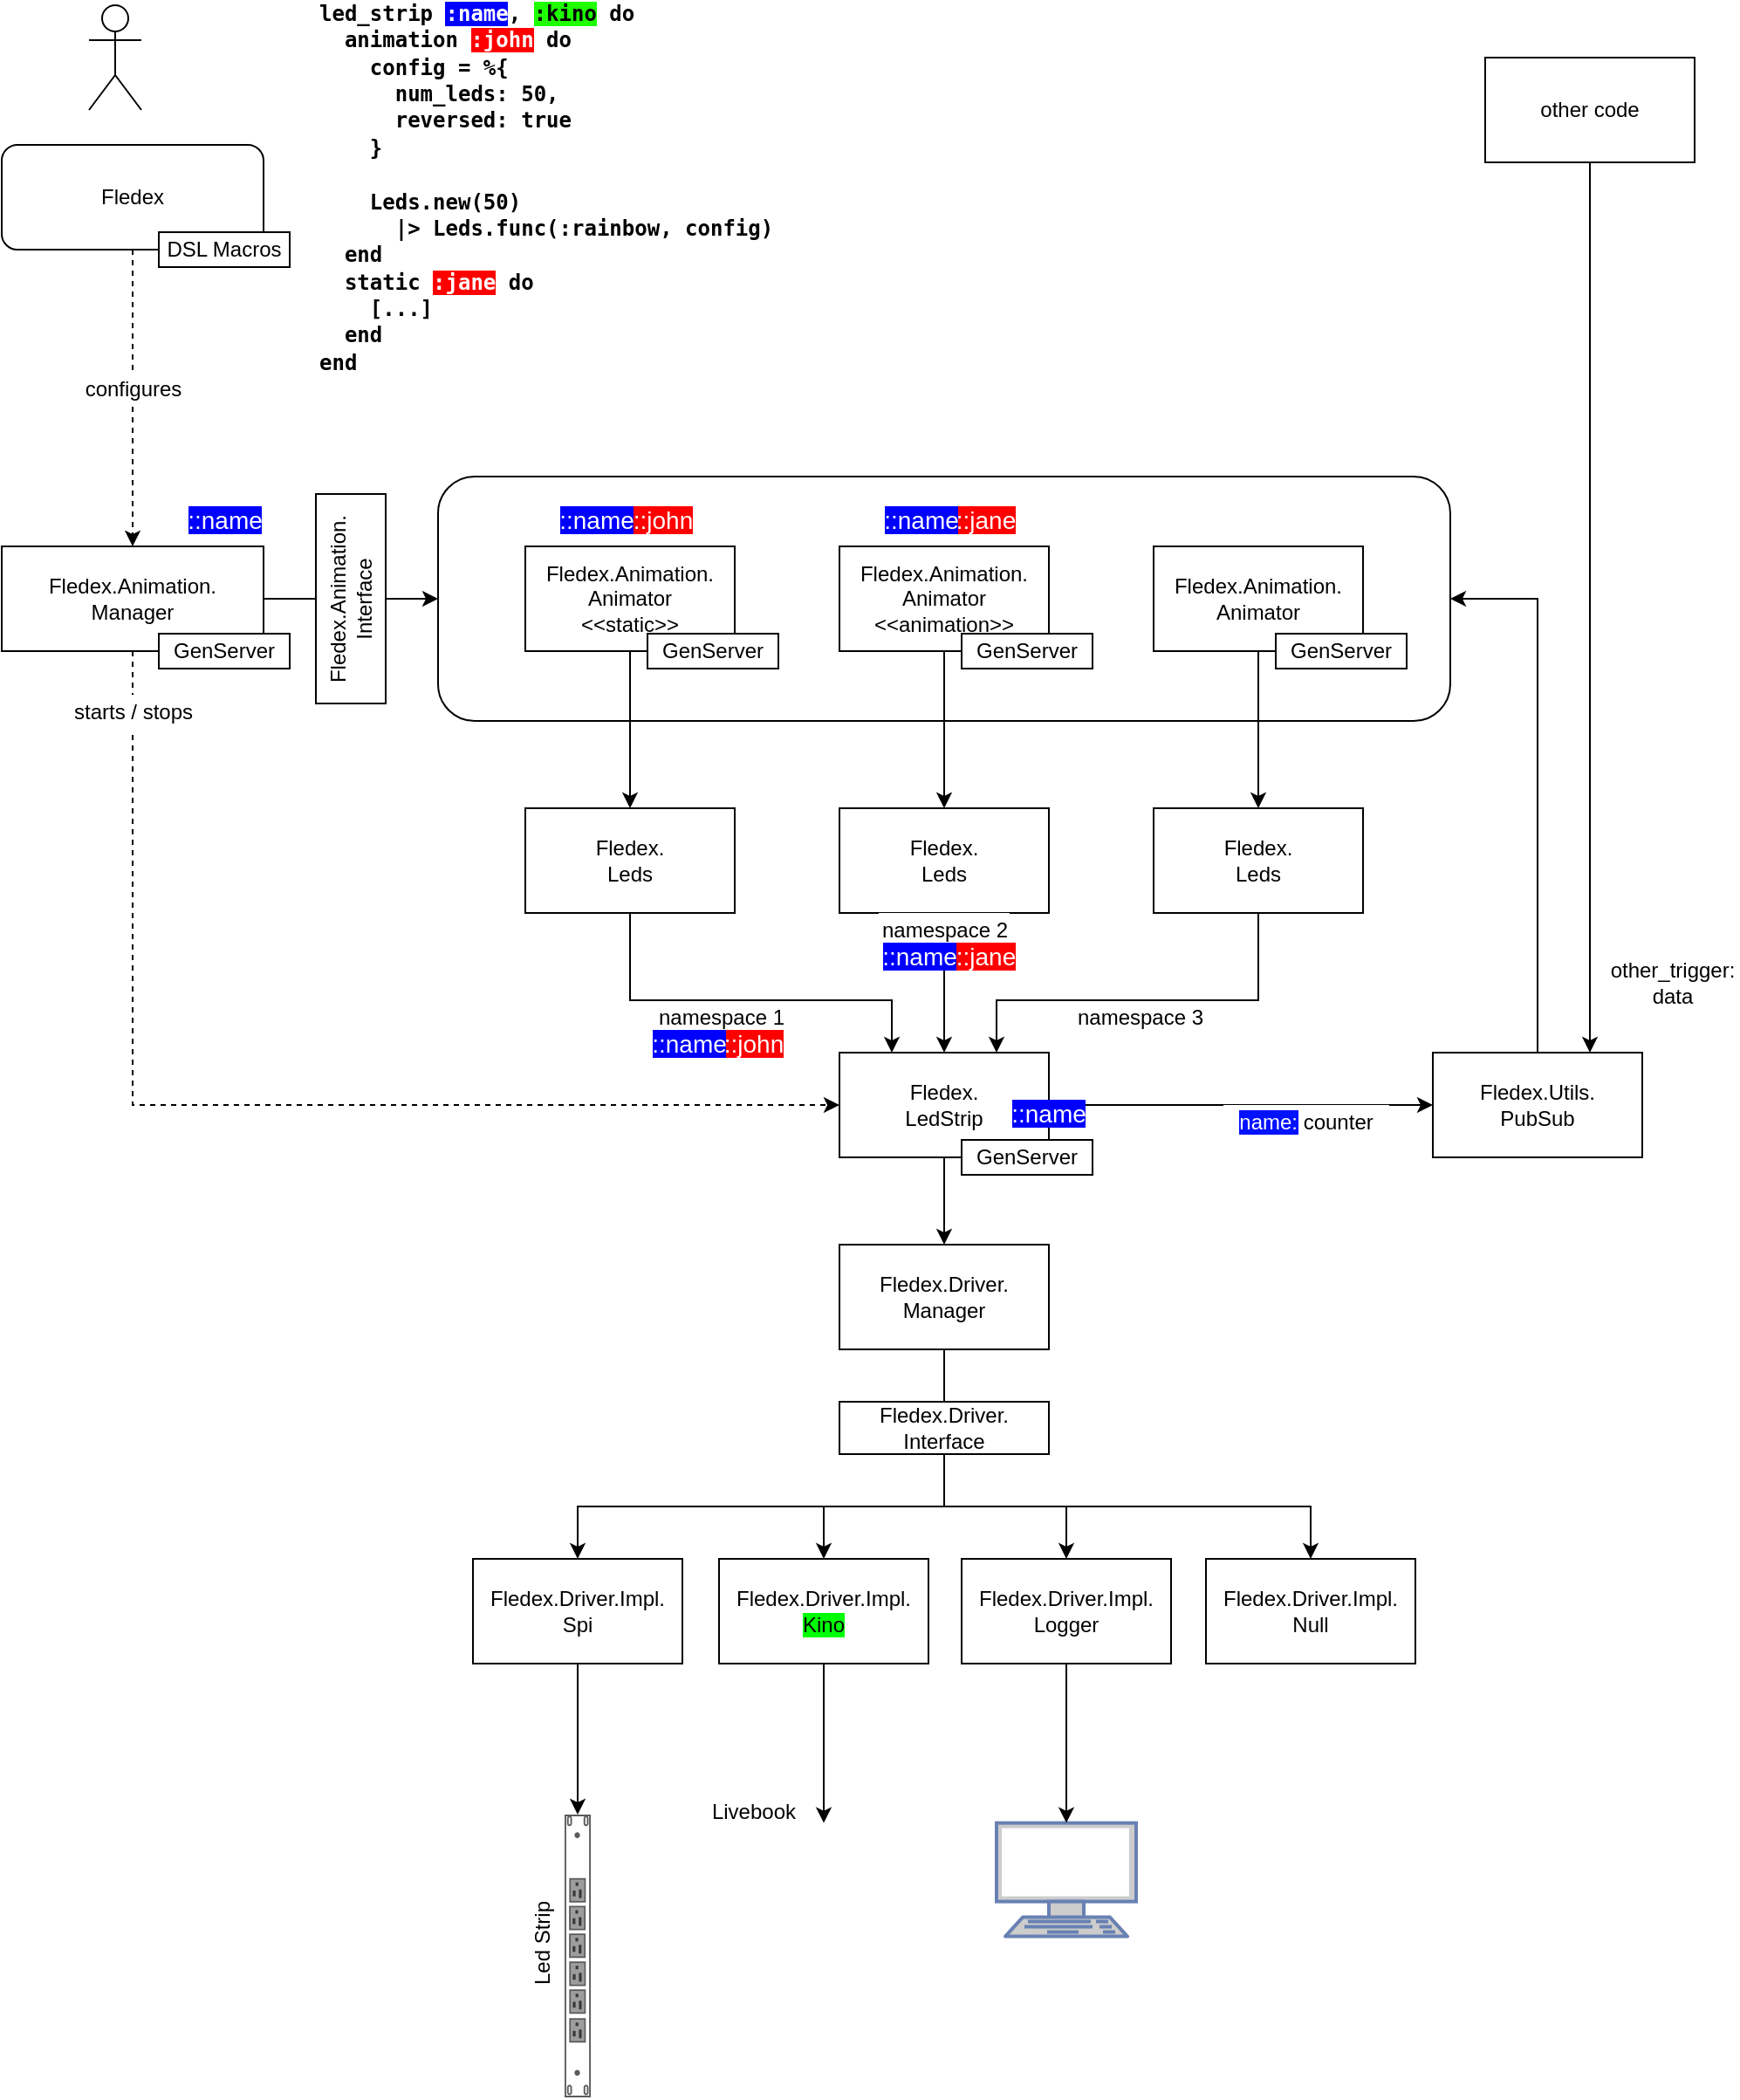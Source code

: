 <mxfile version="20.8.16" type="device"><diagram name="Fledex" id="F1ZfpqSXn9MnrOpPnMbP"><mxGraphModel dx="1844" dy="1730" grid="1" gridSize="10" guides="1" tooltips="1" connect="1" arrows="1" fold="1" page="1" pageScale="1" pageWidth="850" pageHeight="1100" math="0" shadow="0"><root><mxCell id="0"/><mxCell id="1" parent="0"/><mxCell id="jJN_8n9V3PVKYXg5NKCQ-39" value="namespace 3" style="rounded=0;whiteSpace=wrap;html=1;labelBackgroundColor=none;fontColor=#000000;strokeColor=none;" parent="1" vertex="1"><mxGeometry x="495" y="130" width="75" height="20" as="geometry"/></mxCell><mxCell id="jJN_8n9V3PVKYXg5NKCQ-57" value="" style="rounded=1;whiteSpace=wrap;html=1;labelBackgroundColor=none;fontColor=#000000;" parent="1" vertex="1"><mxGeometry x="130" y="-170" width="580" height="140" as="geometry"/></mxCell><mxCell id="jJN_8n9V3PVKYXg5NKCQ-33" value="namespace 1" style="rounded=0;whiteSpace=wrap;html=1;labelBackgroundColor=none;fontColor=#000000;strokeColor=none;" parent="1" vertex="1"><mxGeometry x="255" y="130" width="75" height="20" as="geometry"/></mxCell><mxCell id="jJN_8n9V3PVKYXg5NKCQ-20" value="" style="group" parent="1" vertex="1" connectable="0"><mxGeometry x="150" y="290" width="540" height="468.5" as="geometry"/></mxCell><mxCell id="jJN_8n9V3PVKYXg5NKCQ-1" value="" style="strokeColor=#666666;html=1;labelPosition=right;align=left;spacingLeft=15;shadow=0;dashed=0;outlineConnect=0;shape=mxgraph.rack.dell.power_strip;rotation=90;" parent="jJN_8n9V3PVKYXg5NKCQ-20" vertex="1"><mxGeometry x="-21" y="380" width="162" height="15" as="geometry"/></mxCell><mxCell id="jJN_8n9V3PVKYXg5NKCQ-3" style="edgeStyle=orthogonalEdgeStyle;rounded=0;orthogonalLoop=1;jettySize=auto;html=1;fontColor=#000000;" parent="jJN_8n9V3PVKYXg5NKCQ-20" source="jJN_8n9V3PVKYXg5NKCQ-2" target="jJN_8n9V3PVKYXg5NKCQ-1" edge="1"><mxGeometry relative="1" as="geometry"/></mxCell><mxCell id="jJN_8n9V3PVKYXg5NKCQ-2" value="Fledex.Driver.Impl.&lt;br&gt;Spi" style="rounded=0;whiteSpace=wrap;html=1;" parent="jJN_8n9V3PVKYXg5NKCQ-20" vertex="1"><mxGeometry y="160" width="120" height="60" as="geometry"/></mxCell><mxCell id="jJN_8n9V3PVKYXg5NKCQ-4" value="Fledex.Driver.Impl.&lt;br&gt;&lt;span style=&quot;background-color: rgb(0, 255, 4);&quot;&gt;Kino&lt;/span&gt;" style="rounded=0;whiteSpace=wrap;html=1;" parent="jJN_8n9V3PVKYXg5NKCQ-20" vertex="1"><mxGeometry x="141" y="160" width="120" height="60" as="geometry"/></mxCell><mxCell id="jJN_8n9V3PVKYXg5NKCQ-5" value="Fledex.Driver.Impl.&lt;br&gt;Logger" style="rounded=0;whiteSpace=wrap;html=1;" parent="jJN_8n9V3PVKYXg5NKCQ-20" vertex="1"><mxGeometry x="280" y="160" width="120" height="60" as="geometry"/></mxCell><mxCell id="jJN_8n9V3PVKYXg5NKCQ-6" value="" style="fontColor=#0066CC;verticalAlign=top;verticalLabelPosition=bottom;labelPosition=center;align=center;html=1;outlineConnect=0;fillColor=#CCCCCC;strokeColor=#6881B3;gradientColor=none;gradientDirection=north;strokeWidth=2;shape=mxgraph.networks.terminal;labelBackgroundColor=none;" parent="jJN_8n9V3PVKYXg5NKCQ-20" vertex="1"><mxGeometry x="300" y="311.31" width="80" height="65" as="geometry"/></mxCell><mxCell id="jJN_8n9V3PVKYXg5NKCQ-7" style="edgeStyle=orthogonalEdgeStyle;rounded=0;orthogonalLoop=1;jettySize=auto;html=1;entryX=0.5;entryY=0;entryDx=0;entryDy=0;entryPerimeter=0;fontColor=#000000;" parent="jJN_8n9V3PVKYXg5NKCQ-20" source="jJN_8n9V3PVKYXg5NKCQ-5" target="jJN_8n9V3PVKYXg5NKCQ-6" edge="1"><mxGeometry relative="1" as="geometry"/></mxCell><mxCell id="jJN_8n9V3PVKYXg5NKCQ-12" value="" style="shape=image;imageAspect=0;aspect=fixed;verticalLabelPosition=bottom;verticalAlign=top;labelBackgroundColor=none;fontColor=#000000;image=https://d33wubrfki0l68.cloudfront.net/855d6cd6e232f65ab55177f22a54cb3b48766cb0/2a8a7/_astro/welcome-to-livebook.414c9640_z1x0p7k.webp;" parent="jJN_8n9V3PVKYXg5NKCQ-20" vertex="1"><mxGeometry x="131" y="311.31" width="140" height="82.38" as="geometry"/></mxCell><mxCell id="jJN_8n9V3PVKYXg5NKCQ-13" style="edgeStyle=orthogonalEdgeStyle;rounded=0;orthogonalLoop=1;jettySize=auto;html=1;entryX=0.5;entryY=0;entryDx=0;entryDy=0;fontColor=#000000;" parent="jJN_8n9V3PVKYXg5NKCQ-20" source="jJN_8n9V3PVKYXg5NKCQ-4" target="jJN_8n9V3PVKYXg5NKCQ-12" edge="1"><mxGeometry relative="1" as="geometry"/></mxCell><mxCell id="jJN_8n9V3PVKYXg5NKCQ-14" value="Fledex.Driver.Impl.&lt;br&gt;Null" style="rounded=0;whiteSpace=wrap;html=1;" parent="jJN_8n9V3PVKYXg5NKCQ-20" vertex="1"><mxGeometry x="420" y="160" width="120" height="60" as="geometry"/></mxCell><mxCell id="jJN_8n9V3PVKYXg5NKCQ-24" value="Livebook" style="text;html=1;strokeColor=none;fillColor=none;align=center;verticalAlign=middle;whiteSpace=wrap;rounded=0;fontColor=#000000;" parent="jJN_8n9V3PVKYXg5NKCQ-20" vertex="1"><mxGeometry x="131" y="290.0" width="60" height="30" as="geometry"/></mxCell><mxCell id="jJN_8n9V3PVKYXg5NKCQ-25" value="Led Strip" style="text;html=1;strokeColor=none;fillColor=none;align=center;verticalAlign=middle;whiteSpace=wrap;rounded=0;fontColor=#000000;rotation=-90;" parent="jJN_8n9V3PVKYXg5NKCQ-20" vertex="1"><mxGeometry x="10" y="365" width="60" height="30" as="geometry"/></mxCell><mxCell id="hxW7dS9Z-QAscu65tSCw-1" value="Fledex.Driver.&lt;br&gt;Manager" style="rounded=0;whiteSpace=wrap;html=1;labelBackgroundColor=none;fontColor=#000000;" vertex="1" parent="jJN_8n9V3PVKYXg5NKCQ-20"><mxGeometry x="210" y="-20" width="120" height="60" as="geometry"/></mxCell><mxCell id="jJN_8n9V3PVKYXg5NKCQ-16" style="edgeStyle=orthogonalEdgeStyle;rounded=0;orthogonalLoop=1;jettySize=auto;html=1;fontColor=#000000;exitX=0.5;exitY=1;exitDx=0;exitDy=0;" parent="jJN_8n9V3PVKYXg5NKCQ-20" source="hxW7dS9Z-QAscu65tSCw-1" target="jJN_8n9V3PVKYXg5NKCQ-2" edge="1"><mxGeometry relative="1" as="geometry"><Array as="points"><mxPoint x="270" y="130"/><mxPoint x="60" y="130"/></Array></mxGeometry></mxCell><mxCell id="jJN_8n9V3PVKYXg5NKCQ-17" style="edgeStyle=orthogonalEdgeStyle;rounded=0;orthogonalLoop=1;jettySize=auto;html=1;entryX=0.5;entryY=0;entryDx=0;entryDy=0;fontColor=#000000;exitX=0.5;exitY=1;exitDx=0;exitDy=0;" parent="jJN_8n9V3PVKYXg5NKCQ-20" source="hxW7dS9Z-QAscu65tSCw-1" target="jJN_8n9V3PVKYXg5NKCQ-4" edge="1"><mxGeometry relative="1" as="geometry"><Array as="points"><mxPoint x="270" y="130"/><mxPoint x="201" y="130"/></Array></mxGeometry></mxCell><mxCell id="jJN_8n9V3PVKYXg5NKCQ-18" style="edgeStyle=orthogonalEdgeStyle;rounded=0;orthogonalLoop=1;jettySize=auto;html=1;entryX=0.5;entryY=0;entryDx=0;entryDy=0;fontColor=#000000;exitX=0.5;exitY=1;exitDx=0;exitDy=0;" parent="jJN_8n9V3PVKYXg5NKCQ-20" source="hxW7dS9Z-QAscu65tSCw-1" target="jJN_8n9V3PVKYXg5NKCQ-5" edge="1"><mxGeometry relative="1" as="geometry"><Array as="points"><mxPoint x="270" y="130"/><mxPoint x="340" y="130"/></Array><mxPoint x="330" y="130" as="sourcePoint"/></mxGeometry></mxCell><mxCell id="jJN_8n9V3PVKYXg5NKCQ-19" style="edgeStyle=orthogonalEdgeStyle;rounded=0;orthogonalLoop=1;jettySize=auto;html=1;entryX=0.5;entryY=0;entryDx=0;entryDy=0;fontColor=#000000;exitX=0.5;exitY=1;exitDx=0;exitDy=0;" parent="jJN_8n9V3PVKYXg5NKCQ-20" source="hxW7dS9Z-QAscu65tSCw-1" target="jJN_8n9V3PVKYXg5NKCQ-14" edge="1"><mxGeometry relative="1" as="geometry"><Array as="points"><mxPoint x="270" y="130"/><mxPoint x="480" y="130"/></Array></mxGeometry></mxCell><mxCell id="jJN_8n9V3PVKYXg5NKCQ-15" value="Fledex.Driver.&lt;br&gt;Interface" style="rounded=0;whiteSpace=wrap;html=1;labelBackgroundColor=none;fontColor=#000000;" parent="jJN_8n9V3PVKYXg5NKCQ-20" vertex="1"><mxGeometry x="210" y="70" width="120" height="30" as="geometry"/></mxCell><mxCell id="IlTwNVNuygPdYEifKuS2-1" style="edgeStyle=orthogonalEdgeStyle;rounded=0;orthogonalLoop=1;jettySize=auto;html=1;" parent="1" source="jJN_8n9V3PVKYXg5NKCQ-21" edge="1"><mxGeometry relative="1" as="geometry"><mxPoint x="700" y="190" as="targetPoint"/></mxGeometry></mxCell><mxCell id="hxW7dS9Z-QAscu65tSCw-3" style="edgeStyle=orthogonalEdgeStyle;rounded=0;orthogonalLoop=1;jettySize=auto;html=1;entryX=0.5;entryY=0;entryDx=0;entryDy=0;" edge="1" parent="1" source="jJN_8n9V3PVKYXg5NKCQ-21" target="hxW7dS9Z-QAscu65tSCw-1"><mxGeometry relative="1" as="geometry"/></mxCell><mxCell id="jJN_8n9V3PVKYXg5NKCQ-21" value="Fledex.&lt;br&gt;LedStrip" style="rounded=0;whiteSpace=wrap;html=1;labelBackgroundColor=none;fontColor=#000000;" parent="1" vertex="1"><mxGeometry x="360" y="160" width="120" height="60" as="geometry"/></mxCell><mxCell id="jJN_8n9V3PVKYXg5NKCQ-23" value="GenServer" style="rounded=0;whiteSpace=wrap;html=1;labelBackgroundColor=none;fontColor=#000000;" parent="1" vertex="1"><mxGeometry x="430" y="210" width="75" height="20" as="geometry"/></mxCell><mxCell id="jJN_8n9V3PVKYXg5NKCQ-31" style="edgeStyle=orthogonalEdgeStyle;rounded=0;orthogonalLoop=1;jettySize=auto;html=1;entryX=0.25;entryY=0;entryDx=0;entryDy=0;fontColor=#000000;exitX=0.5;exitY=1;exitDx=0;exitDy=0;" parent="1" source="jJN_8n9V3PVKYXg5NKCQ-27" target="jJN_8n9V3PVKYXg5NKCQ-21" edge="1"><mxGeometry relative="1" as="geometry"><Array as="points"><mxPoint x="240" y="130"/><mxPoint x="390" y="130"/></Array></mxGeometry></mxCell><mxCell id="jJN_8n9V3PVKYXg5NKCQ-27" value="Fledex.&lt;br&gt;Leds" style="rounded=0;whiteSpace=wrap;html=1;labelBackgroundColor=none;fontColor=#000000;" parent="1" vertex="1"><mxGeometry x="180" y="20" width="120" height="60" as="geometry"/></mxCell><mxCell id="jJN_8n9V3PVKYXg5NKCQ-30" style="edgeStyle=orthogonalEdgeStyle;rounded=0;orthogonalLoop=1;jettySize=auto;html=1;entryX=0.5;entryY=0;entryDx=0;entryDy=0;fontColor=#000000;startArrow=none;exitX=0.5;exitY=0;exitDx=0;exitDy=0;" parent="1" source="jJN_8n9V3PVKYXg5NKCQ-37" target="jJN_8n9V3PVKYXg5NKCQ-21" edge="1"><mxGeometry relative="1" as="geometry"><Array as="points"><mxPoint x="420" y="90"/><mxPoint x="420" y="90"/></Array></mxGeometry></mxCell><mxCell id="jJN_8n9V3PVKYXg5NKCQ-28" value="Fledex.&lt;br&gt;Leds" style="rounded=0;whiteSpace=wrap;html=1;labelBackgroundColor=none;fontColor=#000000;" parent="1" vertex="1"><mxGeometry x="360" y="20" width="120" height="60" as="geometry"/></mxCell><mxCell id="jJN_8n9V3PVKYXg5NKCQ-32" style="edgeStyle=orthogonalEdgeStyle;rounded=0;orthogonalLoop=1;jettySize=auto;html=1;entryX=0.75;entryY=0;entryDx=0;entryDy=0;fontColor=#000000;exitX=0.5;exitY=1;exitDx=0;exitDy=0;" parent="1" source="jJN_8n9V3PVKYXg5NKCQ-29" target="jJN_8n9V3PVKYXg5NKCQ-21" edge="1"><mxGeometry relative="1" as="geometry"><Array as="points"><mxPoint x="600" y="130"/><mxPoint x="450" y="130"/></Array></mxGeometry></mxCell><mxCell id="jJN_8n9V3PVKYXg5NKCQ-29" value="Fledex.&lt;br&gt;Leds" style="rounded=0;whiteSpace=wrap;html=1;labelBackgroundColor=none;fontColor=#000000;" parent="1" vertex="1"><mxGeometry x="540" y="20" width="120" height="60" as="geometry"/></mxCell><mxCell id="jJN_8n9V3PVKYXg5NKCQ-37" value="namespace 2" style="rounded=0;whiteSpace=wrap;html=1;labelBackgroundColor=none;fontColor=#000000;strokeColor=none;" parent="1" vertex="1"><mxGeometry x="382.5" y="80" width="75" height="20" as="geometry"/></mxCell><mxCell id="jJN_8n9V3PVKYXg5NKCQ-47" value="" style="group" parent="1" vertex="1" connectable="0"><mxGeometry x="180" y="-130" width="255" height="190" as="geometry"/></mxCell><mxCell id="jJN_8n9V3PVKYXg5NKCQ-45" value="Fledex.Animation.&lt;br&gt;Animator&lt;br&gt;&amp;lt;&amp;lt;static&amp;gt;&amp;gt;" style="rounded=0;whiteSpace=wrap;html=1;labelBackgroundColor=none;fontColor=#000000;" parent="jJN_8n9V3PVKYXg5NKCQ-47" vertex="1"><mxGeometry width="120" height="60" as="geometry"/></mxCell><mxCell id="jJN_8n9V3PVKYXg5NKCQ-46" value="GenServer" style="rounded=0;whiteSpace=wrap;html=1;labelBackgroundColor=none;fontColor=#000000;" parent="jJN_8n9V3PVKYXg5NKCQ-47" vertex="1"><mxGeometry x="70" y="50" width="75" height="20" as="geometry"/></mxCell><mxCell id="jJN_8n9V3PVKYXg5NKCQ-48" style="edgeStyle=orthogonalEdgeStyle;rounded=0;orthogonalLoop=1;jettySize=auto;html=1;entryX=0.5;entryY=0;entryDx=0;entryDy=0;fontColor=#000000;" parent="1" source="jJN_8n9V3PVKYXg5NKCQ-45" target="jJN_8n9V3PVKYXg5NKCQ-27" edge="1"><mxGeometry relative="1" as="geometry"/></mxCell><mxCell id="jJN_8n9V3PVKYXg5NKCQ-49" value="" style="group" parent="1" vertex="1" connectable="0"><mxGeometry x="360" y="-130" width="145" height="70" as="geometry"/></mxCell><mxCell id="jJN_8n9V3PVKYXg5NKCQ-50" value="Fledex.Animation.&lt;br&gt;Animator&lt;br&gt;&amp;lt;&amp;lt;animation&amp;gt;&amp;gt;" style="rounded=0;whiteSpace=wrap;html=1;labelBackgroundColor=none;fontColor=#000000;" parent="jJN_8n9V3PVKYXg5NKCQ-49" vertex="1"><mxGeometry width="120" height="60" as="geometry"/></mxCell><mxCell id="jJN_8n9V3PVKYXg5NKCQ-51" value="GenServer" style="rounded=0;whiteSpace=wrap;html=1;labelBackgroundColor=none;fontColor=#000000;" parent="jJN_8n9V3PVKYXg5NKCQ-49" vertex="1"><mxGeometry x="70" y="50" width="75" height="20" as="geometry"/></mxCell><mxCell id="jJN_8n9V3PVKYXg5NKCQ-52" style="edgeStyle=orthogonalEdgeStyle;rounded=0;orthogonalLoop=1;jettySize=auto;html=1;fontColor=#000000;" parent="1" source="jJN_8n9V3PVKYXg5NKCQ-50" target="jJN_8n9V3PVKYXg5NKCQ-28" edge="1"><mxGeometry relative="1" as="geometry"/></mxCell><mxCell id="jJN_8n9V3PVKYXg5NKCQ-53" value="" style="group" parent="1" vertex="1" connectable="0"><mxGeometry x="540" y="-130" width="145" height="70" as="geometry"/></mxCell><mxCell id="jJN_8n9V3PVKYXg5NKCQ-54" value="Fledex.Animation.&lt;br&gt;Animator" style="rounded=0;whiteSpace=wrap;html=1;labelBackgroundColor=none;fontColor=#000000;" parent="jJN_8n9V3PVKYXg5NKCQ-53" vertex="1"><mxGeometry width="120" height="60" as="geometry"/></mxCell><mxCell id="jJN_8n9V3PVKYXg5NKCQ-55" value="GenServer" style="rounded=0;whiteSpace=wrap;html=1;labelBackgroundColor=none;fontColor=#000000;" parent="jJN_8n9V3PVKYXg5NKCQ-53" vertex="1"><mxGeometry x="70" y="50" width="75" height="20" as="geometry"/></mxCell><mxCell id="jJN_8n9V3PVKYXg5NKCQ-56" style="edgeStyle=orthogonalEdgeStyle;rounded=0;orthogonalLoop=1;jettySize=auto;html=1;fontColor=#000000;" parent="1" source="jJN_8n9V3PVKYXg5NKCQ-54" target="jJN_8n9V3PVKYXg5NKCQ-29" edge="1"><mxGeometry relative="1" as="geometry"/></mxCell><mxCell id="jJN_8n9V3PVKYXg5NKCQ-59" style="edgeStyle=orthogonalEdgeStyle;rounded=0;orthogonalLoop=1;jettySize=auto;html=1;entryX=0;entryY=0.5;entryDx=0;entryDy=0;fontColor=#000000;" parent="1" source="jJN_8n9V3PVKYXg5NKCQ-58" target="jJN_8n9V3PVKYXg5NKCQ-57" edge="1"><mxGeometry relative="1" as="geometry"/></mxCell><mxCell id="lqnnQLTP2gQExWdT0rWo-1" style="edgeStyle=orthogonalEdgeStyle;rounded=0;orthogonalLoop=1;jettySize=auto;html=1;entryX=0;entryY=0.5;entryDx=0;entryDy=0;dashed=1;exitX=0.5;exitY=1;exitDx=0;exitDy=0;" parent="1" source="jJN_8n9V3PVKYXg5NKCQ-58" target="jJN_8n9V3PVKYXg5NKCQ-21" edge="1"><mxGeometry relative="1" as="geometry"><Array as="points"><mxPoint x="-45" y="190"/></Array></mxGeometry></mxCell><mxCell id="jJN_8n9V3PVKYXg5NKCQ-58" value="Fledex.Animation.&lt;br&gt;Manager" style="rounded=0;whiteSpace=wrap;html=1;labelBackgroundColor=none;fontColor=#000000;" parent="1" vertex="1"><mxGeometry x="-120" y="-130" width="150" height="60" as="geometry"/></mxCell><mxCell id="jJN_8n9V3PVKYXg5NKCQ-61" style="edgeStyle=orthogonalEdgeStyle;rounded=0;orthogonalLoop=1;jettySize=auto;html=1;entryX=0.5;entryY=0;entryDx=0;entryDy=0;fontColor=#000000;dashed=1;startArrow=none;" parent="1" source="jJN_8n9V3PVKYXg5NKCQ-63" target="jJN_8n9V3PVKYXg5NKCQ-58" edge="1"><mxGeometry relative="1" as="geometry"/></mxCell><mxCell id="jJN_8n9V3PVKYXg5NKCQ-60" value="Fledex" style="rounded=1;whiteSpace=wrap;html=1;labelBackgroundColor=none;fontColor=#000000;" parent="1" vertex="1"><mxGeometry x="-120" y="-360" width="150" height="60" as="geometry"/></mxCell><mxCell id="jJN_8n9V3PVKYXg5NKCQ-62" value="DSL Macros" style="rounded=0;whiteSpace=wrap;html=1;labelBackgroundColor=none;fontColor=#000000;" parent="1" vertex="1"><mxGeometry x="-30" y="-310" width="75" height="20" as="geometry"/></mxCell><mxCell id="jJN_8n9V3PVKYXg5NKCQ-64" value="" style="shape=umlActor;verticalLabelPosition=bottom;verticalAlign=top;html=1;outlineConnect=0;labelBackgroundColor=none;fontColor=#000000;" parent="1" vertex="1"><mxGeometry x="-70" y="-440" width="30" height="60" as="geometry"/></mxCell><mxCell id="jJN_8n9V3PVKYXg5NKCQ-65" value="&lt;div style=&quot;font-family: JetBrains, &amp;quot;Droid Sans Mono&amp;quot;, &amp;quot;monospace&amp;quot;, monospace, &amp;quot;Droid Sans Mono&amp;quot;, &amp;quot;monospace&amp;quot;, monospace; line-height: 128%;&quot;&gt;&lt;div style=&quot;line-height: 128%;&quot;&gt;&lt;b&gt;led_strip &lt;span style=&quot;background-color: rgb(0, 0, 255);&quot;&gt;&lt;font style=&quot;font-size: 12px;&quot; color=&quot;#ffffff&quot;&gt;:name&lt;/font&gt;&lt;/span&gt;, &lt;span style=&quot;background-color: rgb(30, 255, 0);&quot;&gt;:kino&lt;/span&gt; do&lt;/b&gt;&lt;/div&gt;&lt;div style=&quot;line-height: 128%;&quot;&gt;&lt;b&gt;&amp;nbsp; animation&amp;nbsp;&lt;span style=&quot;background-color: rgb(255, 0, 0);&quot;&gt;&lt;font style=&quot;font-size: 12px;&quot; color=&quot;#ffffff&quot;&gt;:john&lt;/font&gt;&lt;/span&gt;&amp;nbsp;do&lt;/b&gt;&lt;/div&gt;&lt;div style=&quot;line-height: 128%;&quot;&gt;&lt;b&gt;&amp;nbsp; &amp;nbsp; config = %{&lt;/b&gt;&lt;/div&gt;&lt;div style=&quot;line-height: 128%;&quot;&gt;&lt;b&gt;&amp;nbsp; &amp;nbsp; &amp;nbsp; num_leds: 50,&lt;/b&gt;&lt;/div&gt;&lt;div style=&quot;line-height: 128%;&quot;&gt;&lt;b&gt;&amp;nbsp; &amp;nbsp; &amp;nbsp; reversed: true&lt;/b&gt;&lt;/div&gt;&lt;div style=&quot;line-height: 128%;&quot;&gt;&lt;b&gt;&amp;nbsp; &amp;nbsp; }&lt;/b&gt;&lt;/div&gt;&lt;b&gt;&lt;br&gt;&lt;/b&gt;&lt;div style=&quot;line-height: 128%;&quot;&gt;&lt;b&gt;&amp;nbsp; &amp;nbsp; Leds.new(50)&lt;/b&gt;&lt;/div&gt;&lt;div style=&quot;line-height: 128%;&quot;&gt;&lt;b&gt;&amp;nbsp; &amp;nbsp; &amp;nbsp; |&amp;gt; Leds.func(:rainbow, config)&lt;/b&gt;&lt;/div&gt;&lt;div style=&quot;line-height: 128%;&quot;&gt;&lt;b&gt;&amp;nbsp; end&lt;/b&gt;&lt;/div&gt;&lt;div style=&quot;line-height: 128%;&quot;&gt;&amp;nbsp; &lt;b&gt;static&amp;nbsp;&lt;font style=&quot;background-color: rgb(255, 0, 0); font-size: 12px;&quot; color=&quot;#ffffff&quot;&gt;:jane&lt;/font&gt; do&lt;/b&gt;&lt;/div&gt;&lt;div style=&quot;line-height: 128%;&quot;&gt;&lt;b&gt;&amp;nbsp; &amp;nbsp; [...]&lt;/b&gt;&lt;/div&gt;&lt;div style=&quot;line-height: 128%;&quot;&gt;&lt;b&gt;&amp;nbsp; end&lt;/b&gt;&lt;/div&gt;&lt;div style=&quot;line-height: 128%;&quot;&gt;&lt;b&gt;      end&lt;/b&gt;&lt;/div&gt;&lt;/div&gt;" style="text;html=1;strokeColor=none;fillColor=none;align=left;verticalAlign=middle;whiteSpace=wrap;rounded=0;fontColor=#000000;labelBackgroundColor=default;" parent="1" vertex="1"><mxGeometry x="60" y="-440" width="305" height="210" as="geometry"/></mxCell><mxCell id="jJN_8n9V3PVKYXg5NKCQ-67" value="&lt;span style=&quot;background-color: rgb(255, 0, 0); font-size: 14px;&quot;&gt;::jane&lt;/span&gt;" style="text;html=1;strokeColor=none;fillColor=none;align=center;verticalAlign=middle;whiteSpace=wrap;rounded=0;fontColor=#FFFFFF;" parent="1" vertex="1"><mxGeometry x="413.5" y="-160" width="60" height="30" as="geometry"/></mxCell><mxCell id="jJN_8n9V3PVKYXg5NKCQ-68" value="&lt;span style=&quot;background-color: rgb(255, 0, 0); font-size: 14px;&quot;&gt;::john&lt;/span&gt;" style="text;html=1;strokeColor=none;fillColor=none;align=center;verticalAlign=middle;whiteSpace=wrap;rounded=0;fontColor=#FFFFFF;" parent="1" vertex="1"><mxGeometry x="281.25" y="140" width="60" height="30" as="geometry"/></mxCell><mxCell id="jJN_8n9V3PVKYXg5NKCQ-69" value="&lt;span style=&quot;background-color: rgb(255, 0, 0); font-size: 14px;&quot;&gt;::jane&lt;/span&gt;" style="text;html=1;strokeColor=none;fillColor=none;align=center;verticalAlign=middle;whiteSpace=wrap;rounded=0;fontColor=#FFFFFF;" parent="1" vertex="1"><mxGeometry x="413.5" y="90" width="60" height="30" as="geometry"/></mxCell><mxCell id="jJN_8n9V3PVKYXg5NKCQ-72" value="&lt;span style=&quot;font-size: 14px; background-color: rgb(0, 0, 255);&quot;&gt;::name&lt;/span&gt;" style="text;html=1;strokeColor=none;fillColor=none;align=center;verticalAlign=middle;whiteSpace=wrap;rounded=0;fontColor=#FFFFFF;" parent="1" vertex="1"><mxGeometry x="243.75" y="140" width="60" height="30" as="geometry"/></mxCell><mxCell id="jJN_8n9V3PVKYXg5NKCQ-73" value="&lt;span style=&quot;font-size: 14px; background-color: rgb(0, 0, 255);&quot;&gt;::name&lt;/span&gt;" style="text;html=1;strokeColor=none;fillColor=none;align=center;verticalAlign=middle;whiteSpace=wrap;rounded=0;fontColor=#FFFFFF;" parent="1" vertex="1"><mxGeometry x="376" y="90" width="60" height="30" as="geometry"/></mxCell><mxCell id="jJN_8n9V3PVKYXg5NKCQ-76" value="&lt;span style=&quot;font-size: 14px; background-color: rgb(0, 0, 255);&quot;&gt;::name&lt;/span&gt;" style="text;html=1;strokeColor=none;fillColor=none;align=center;verticalAlign=middle;whiteSpace=wrap;rounded=0;fontColor=#FFFFFF;" parent="1" vertex="1"><mxGeometry x="377" y="-160" width="60" height="30" as="geometry"/></mxCell><mxCell id="jJN_8n9V3PVKYXg5NKCQ-78" value="&lt;span style=&quot;background-color: rgb(255, 0, 0); font-size: 14px;&quot;&gt;::john&lt;/span&gt;" style="text;html=1;strokeColor=none;fillColor=none;align=center;verticalAlign=middle;whiteSpace=wrap;rounded=0;fontColor=#FFFFFF;" parent="1" vertex="1"><mxGeometry x="228.75" y="-160" width="60" height="30" as="geometry"/></mxCell><mxCell id="jJN_8n9V3PVKYXg5NKCQ-79" value="&lt;span style=&quot;font-size: 14px; background-color: rgb(0, 0, 255);&quot;&gt;::name&lt;/span&gt;" style="text;html=1;strokeColor=none;fillColor=none;align=center;verticalAlign=middle;whiteSpace=wrap;rounded=0;fontColor=#FFFFFF;" parent="1" vertex="1"><mxGeometry x="191.25" y="-160" width="60" height="30" as="geometry"/></mxCell><mxCell id="jJN_8n9V3PVKYXg5NKCQ-71" value="&lt;span style=&quot;font-size: 14px; background-color: rgb(0, 0, 255);&quot;&gt;::name&lt;/span&gt;" style="text;html=1;strokeColor=none;fillColor=none;align=center;verticalAlign=middle;whiteSpace=wrap;rounded=0;fontColor=#FFFFFF;" parent="1" vertex="1"><mxGeometry x="450" y="180" width="60" height="30" as="geometry"/></mxCell><mxCell id="jJN_8n9V3PVKYXg5NKCQ-80" value="" style="edgeStyle=orthogonalEdgeStyle;rounded=0;orthogonalLoop=1;jettySize=auto;html=1;entryX=0.5;entryY=0;entryDx=0;entryDy=0;fontColor=#000000;dashed=1;endArrow=none;" parent="1" source="jJN_8n9V3PVKYXg5NKCQ-60" target="jJN_8n9V3PVKYXg5NKCQ-63" edge="1"><mxGeometry relative="1" as="geometry"><mxPoint x="-45" y="-300" as="sourcePoint"/><mxPoint x="-45" y="-130" as="targetPoint"/></mxGeometry></mxCell><mxCell id="jJN_8n9V3PVKYXg5NKCQ-63" value="configures" style="rounded=0;whiteSpace=wrap;html=1;labelBackgroundColor=none;fontColor=#000000;strokeColor=none;" parent="1" vertex="1"><mxGeometry x="-82.5" y="-230" width="75" height="20" as="geometry"/></mxCell><mxCell id="lqnnQLTP2gQExWdT0rWo-3" value="starts / stops" style="rounded=0;whiteSpace=wrap;html=1;labelBackgroundColor=none;fontColor=#000000;strokeColor=none;" parent="1" vertex="1"><mxGeometry x="-82.5" y="-45" width="75" height="20" as="geometry"/></mxCell><mxCell id="lqnnQLTP2gQExWdT0rWo-4" value="&lt;span style=&quot;font-size: 14px; background-color: rgb(0, 0, 255);&quot;&gt;::name&lt;/span&gt;" style="text;html=1;strokeColor=none;fillColor=none;align=center;verticalAlign=middle;whiteSpace=wrap;rounded=0;fontColor=#FFFFFF;" parent="1" vertex="1"><mxGeometry x="-22.5" y="-160" width="60" height="30" as="geometry"/></mxCell><mxCell id="lqnnQLTP2gQExWdT0rWo-5" value="GenServer" style="rounded=0;whiteSpace=wrap;html=1;labelBackgroundColor=none;fontColor=#000000;" parent="1" vertex="1"><mxGeometry x="-30" y="-80" width="75" height="20" as="geometry"/></mxCell><mxCell id="IlTwNVNuygPdYEifKuS2-3" style="edgeStyle=orthogonalEdgeStyle;rounded=0;orthogonalLoop=1;jettySize=auto;html=1;entryX=1;entryY=0.5;entryDx=0;entryDy=0;" parent="1" source="IlTwNVNuygPdYEifKuS2-2" target="jJN_8n9V3PVKYXg5NKCQ-57" edge="1"><mxGeometry relative="1" as="geometry"><mxPoint x="730" as="targetPoint"/></mxGeometry></mxCell><mxCell id="IlTwNVNuygPdYEifKuS2-2" value="Fledex.Utils.&lt;br&gt;PubSub" style="rounded=0;whiteSpace=wrap;html=1;labelBackgroundColor=none;fontColor=#000000;" parent="1" vertex="1"><mxGeometry x="700" y="160" width="120" height="60" as="geometry"/></mxCell><mxCell id="IlTwNVNuygPdYEifKuS2-4" value="&lt;font style=&quot;background-color: rgb(0, 17, 255);&quot; color=&quot;#ffffff&quot;&gt;name:&lt;/font&gt; counter" style="rounded=0;whiteSpace=wrap;html=1;labelBackgroundColor=none;fontColor=#000000;strokeColor=none;" parent="1" vertex="1"><mxGeometry x="580" y="190" width="95" height="20" as="geometry"/></mxCell><mxCell id="IlTwNVNuygPdYEifKuS2-6" style="edgeStyle=orthogonalEdgeStyle;rounded=0;orthogonalLoop=1;jettySize=auto;html=1;entryX=0.75;entryY=0;entryDx=0;entryDy=0;" parent="1" source="IlTwNVNuygPdYEifKuS2-5" target="IlTwNVNuygPdYEifKuS2-2" edge="1"><mxGeometry relative="1" as="geometry"/></mxCell><mxCell id="IlTwNVNuygPdYEifKuS2-5" value="other code" style="rounded=0;whiteSpace=wrap;html=1;" parent="1" vertex="1"><mxGeometry x="730" y="-410" width="120" height="60" as="geometry"/></mxCell><mxCell id="IlTwNVNuygPdYEifKuS2-7" value="other_trigger: data" style="rounded=0;whiteSpace=wrap;html=1;labelBackgroundColor=none;fontColor=#000000;strokeColor=none;" parent="1" vertex="1"><mxGeometry x="800" y="110" width="75" height="20" as="geometry"/></mxCell><mxCell id="hxW7dS9Z-QAscu65tSCw-2" value="Fledex.Animation.&lt;br&gt;Interface" style="rounded=0;whiteSpace=wrap;html=1;labelBackgroundColor=none;fontColor=#000000;rotation=-90;" vertex="1" parent="1"><mxGeometry x="20" y="-120" width="120" height="40" as="geometry"/></mxCell></root></mxGraphModel></diagram></mxfile>